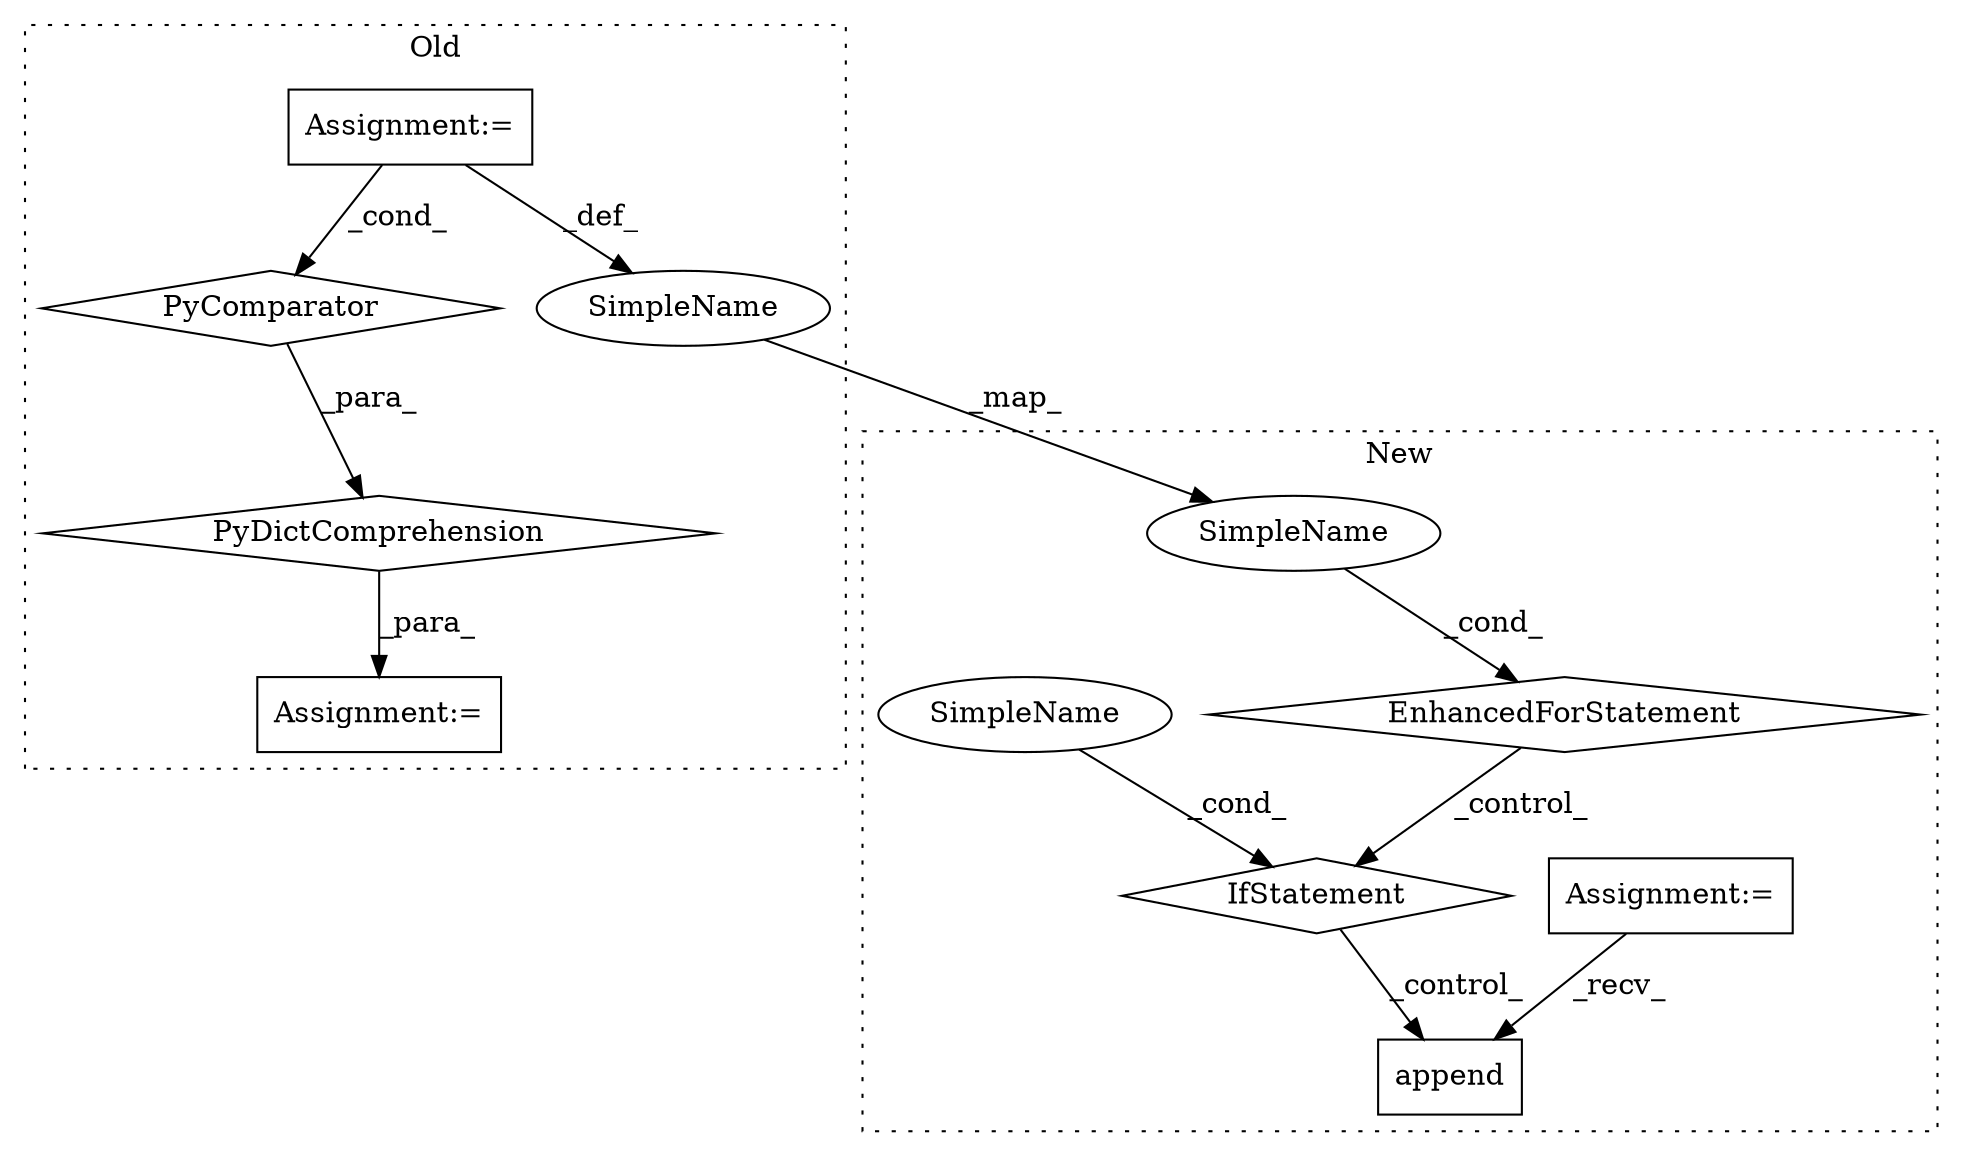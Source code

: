 digraph G {
subgraph cluster0 {
1 [label="PyDictComprehension" a="110" s="18240" l="113" shape="diamond"];
3 [label="PyComparator" a="113" s="18325" l="20" shape="diamond"];
4 [label="Assignment:=" a="7" s="18325" l="20" shape="box"];
5 [label="Assignment:=" a="7" s="18226" l="14" shape="box"];
9 [label="SimpleName" a="42" s="18328" l="1" shape="ellipse"];
label = "Old";
style="dotted";
}
subgraph cluster1 {
2 [label="append" a="32" s="18700,18741" l="16,2" shape="box"];
6 [label="EnhancedForStatement" a="70" s="18282,18351" l="57,2" shape="diamond"];
7 [label="Assignment:=" a="7" s="18251" l="1" shape="box"];
8 [label="SimpleName" a="42" s="18343" l="1" shape="ellipse"];
10 [label="IfStatement" a="25" s="18363,18420" l="4,2" shape="diamond"];
11 [label="SimpleName" a="42" s="" l="" shape="ellipse"];
label = "New";
style="dotted";
}
1 -> 5 [label="_para_"];
3 -> 1 [label="_para_"];
4 -> 3 [label="_cond_"];
4 -> 9 [label="_def_"];
6 -> 10 [label="_control_"];
7 -> 2 [label="_recv_"];
8 -> 6 [label="_cond_"];
9 -> 8 [label="_map_"];
10 -> 2 [label="_control_"];
11 -> 10 [label="_cond_"];
}